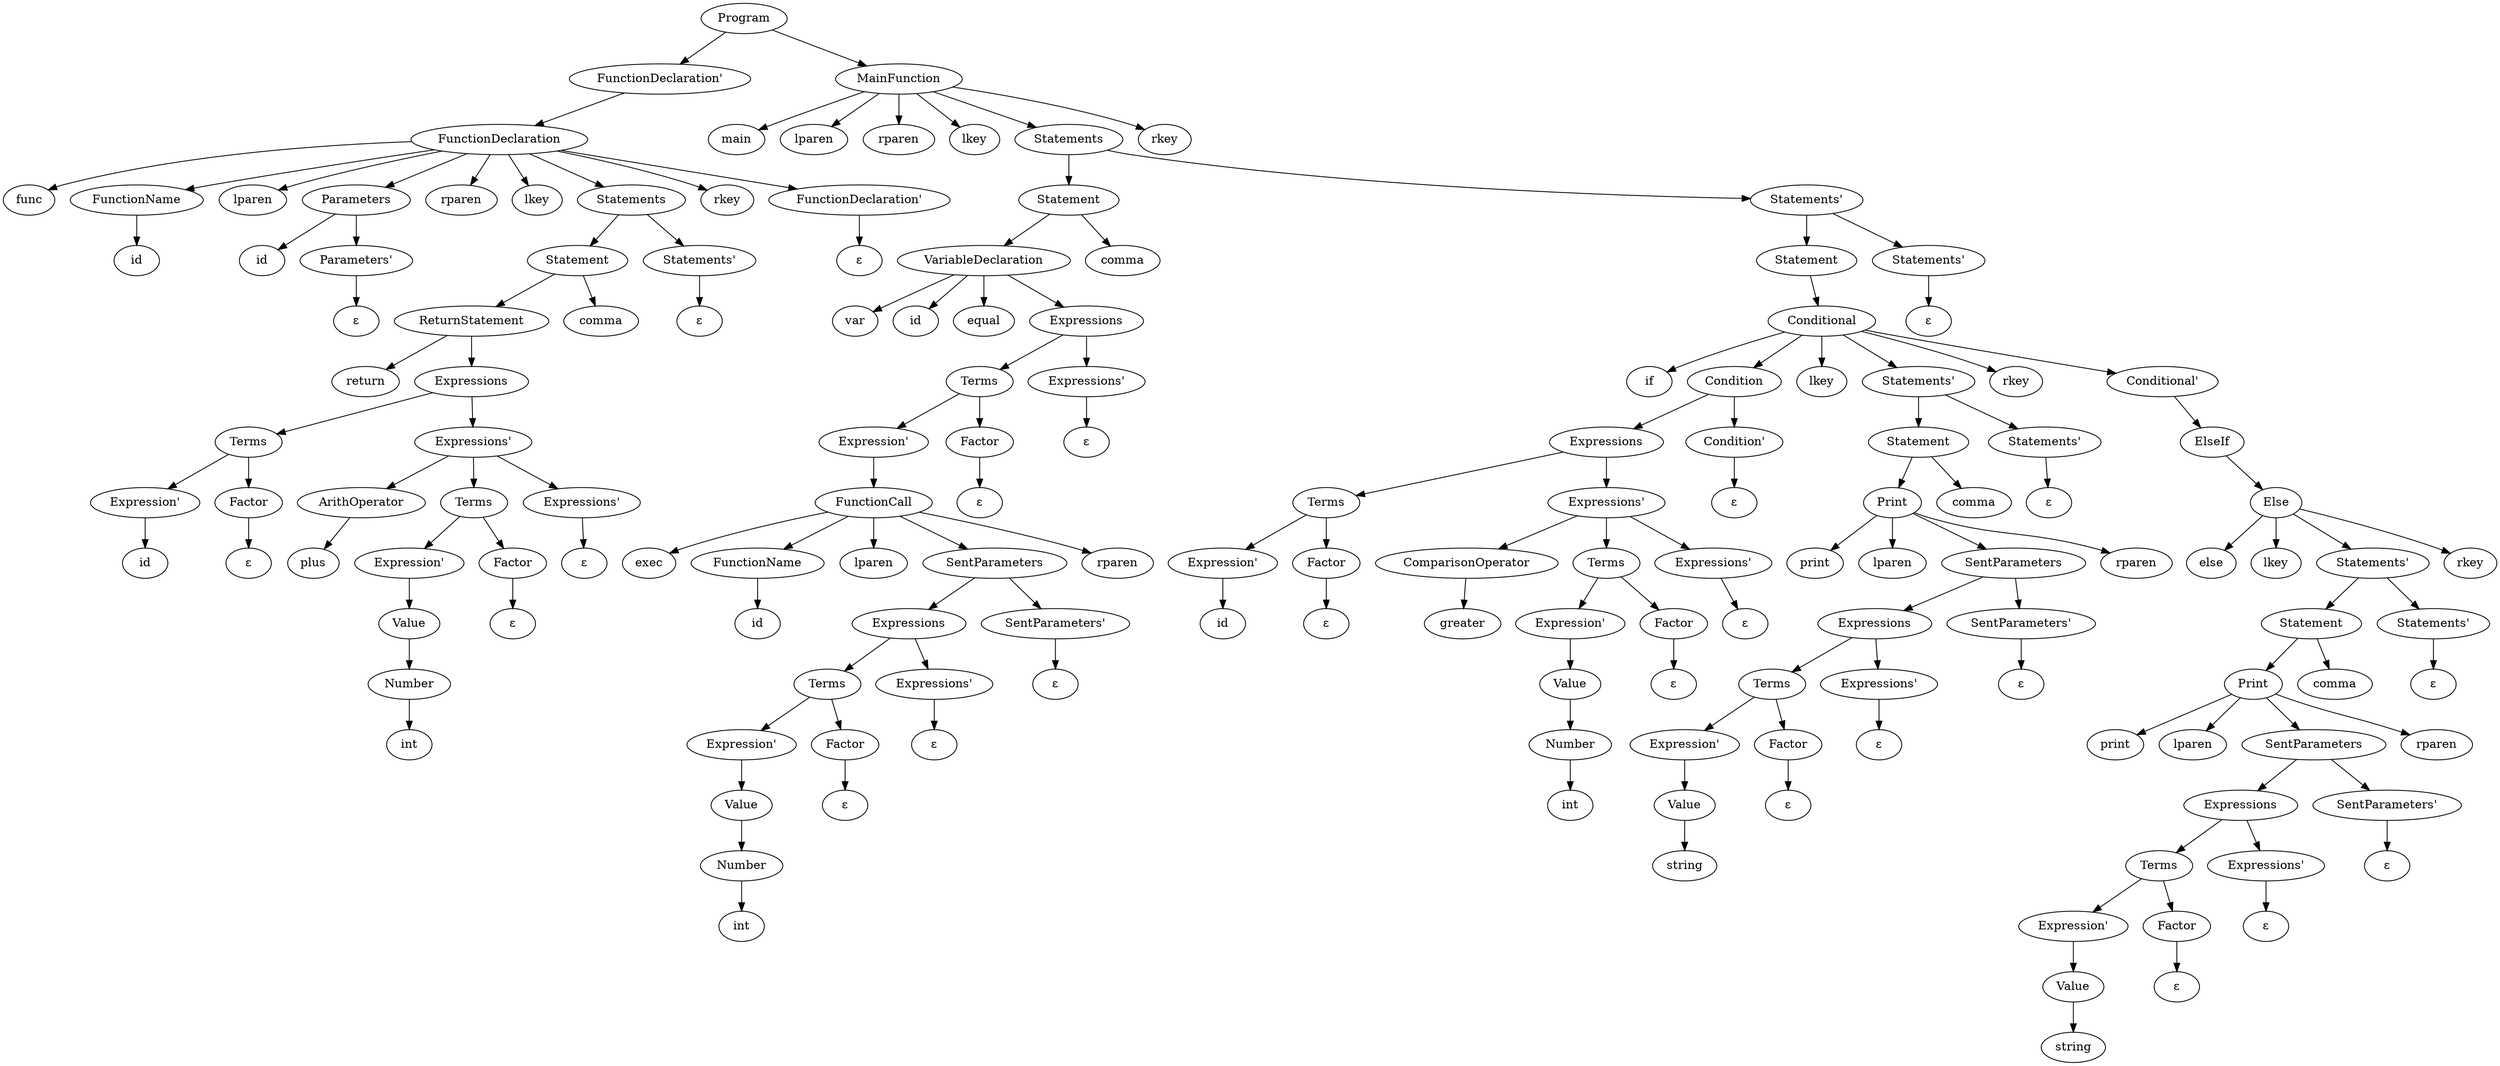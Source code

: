 digraph G {
778 [ label="Program" ];
780 [ label="FunctionDeclaration'" ];
778 -> 780;
781 [ label="MainFunction" ];
778 -> 781;
780 [ label="FunctionDeclaration'" ];
782 [ label="FunctionDeclaration" ];
780 -> 782;
782 [ label="FunctionDeclaration" ];
783 [ label="func" ];
782 -> 783;
784 [ label="FunctionName" ];
782 -> 784;
785 [ label="lparen" ];
782 -> 785;
786 [ label="Parameters" ];
782 -> 786;
787 [ label="rparen" ];
782 -> 787;
788 [ label="lkey" ];
782 -> 788;
789 [ label="Statements" ];
782 -> 789;
790 [ label="rkey" ];
782 -> 790;
791 [ label="FunctionDeclaration'" ];
782 -> 791;
784 [ label="FunctionName" ];
792 [ label="id" ];
784 -> 792;
785 [ label="lparen" ];
786 [ label="Parameters" ];
793 [ label="id" ];
786 -> 793;
794 [ label="Parameters'" ];
786 -> 794;
794 [ label="Parameters'" ];
795 [ label="ε" ];
794 -> 795;
787 [ label="rparen" ];
788 [ label="lkey" ];
789 [ label="Statements" ];
796 [ label="Statement" ];
789 -> 796;
797 [ label="Statements'" ];
789 -> 797;
796 [ label="Statement" ];
798 [ label="ReturnStatement" ];
796 -> 798;
799 [ label="comma" ];
796 -> 799;
798 [ label="ReturnStatement" ];
800 [ label="return" ];
798 -> 800;
801 [ label="Expressions" ];
798 -> 801;
801 [ label="Expressions" ];
802 [ label="Terms" ];
801 -> 802;
803 [ label="Expressions'" ];
801 -> 803;
802 [ label="Terms" ];
804 [ label="Expression'" ];
802 -> 804;
805 [ label="Factor" ];
802 -> 805;
804 [ label="Expression'" ];
806 [ label="id" ];
804 -> 806;
805 [ label="Factor" ];
807 [ label="ε" ];
805 -> 807;
803 [ label="Expressions'" ];
808 [ label="ArithOperator" ];
803 -> 808;
809 [ label="Terms" ];
803 -> 809;
810 [ label="Expressions'" ];
803 -> 810;
808 [ label="ArithOperator" ];
811 [ label="plus" ];
808 -> 811;
809 [ label="Terms" ];
812 [ label="Expression'" ];
809 -> 812;
813 [ label="Factor" ];
809 -> 813;
812 [ label="Expression'" ];
814 [ label="Value" ];
812 -> 814;
814 [ label="Value" ];
815 [ label="Number" ];
814 -> 815;
815 [ label="Number" ];
816 [ label="int" ];
815 -> 816;
813 [ label="Factor" ];
817 [ label="ε" ];
813 -> 817;
810 [ label="Expressions'" ];
818 [ label="ε" ];
810 -> 818;
799 [ label="comma" ];
797 [ label="Statements'" ];
819 [ label="ε" ];
797 -> 819;
790 [ label="rkey" ];
791 [ label="FunctionDeclaration'" ];
820 [ label="ε" ];
791 -> 820;
781 [ label="MainFunction" ];
821 [ label="main" ];
781 -> 821;
822 [ label="lparen" ];
781 -> 822;
823 [ label="rparen" ];
781 -> 823;
824 [ label="lkey" ];
781 -> 824;
825 [ label="Statements" ];
781 -> 825;
826 [ label="rkey" ];
781 -> 826;
822 [ label="lparen" ];
823 [ label="rparen" ];
824 [ label="lkey" ];
825 [ label="Statements" ];
827 [ label="Statement" ];
825 -> 827;
828 [ label="Statements'" ];
825 -> 828;
827 [ label="Statement" ];
829 [ label="VariableDeclaration" ];
827 -> 829;
830 [ label="comma" ];
827 -> 830;
829 [ label="VariableDeclaration" ];
831 [ label="var" ];
829 -> 831;
832 [ label="id" ];
829 -> 832;
833 [ label="equal" ];
829 -> 833;
834 [ label="Expressions" ];
829 -> 834;
832 [ label="id" ];
833 [ label="equal" ];
834 [ label="Expressions" ];
835 [ label="Terms" ];
834 -> 835;
836 [ label="Expressions'" ];
834 -> 836;
835 [ label="Terms" ];
837 [ label="Expression'" ];
835 -> 837;
838 [ label="Factor" ];
835 -> 838;
837 [ label="Expression'" ];
839 [ label="FunctionCall" ];
837 -> 839;
839 [ label="FunctionCall" ];
840 [ label="exec" ];
839 -> 840;
841 [ label="FunctionName" ];
839 -> 841;
842 [ label="lparen" ];
839 -> 842;
843 [ label="SentParameters" ];
839 -> 843;
844 [ label="rparen" ];
839 -> 844;
841 [ label="FunctionName" ];
845 [ label="id" ];
841 -> 845;
842 [ label="lparen" ];
843 [ label="SentParameters" ];
846 [ label="Expressions" ];
843 -> 846;
847 [ label="SentParameters'" ];
843 -> 847;
846 [ label="Expressions" ];
848 [ label="Terms" ];
846 -> 848;
849 [ label="Expressions'" ];
846 -> 849;
848 [ label="Terms" ];
850 [ label="Expression'" ];
848 -> 850;
851 [ label="Factor" ];
848 -> 851;
850 [ label="Expression'" ];
852 [ label="Value" ];
850 -> 852;
852 [ label="Value" ];
853 [ label="Number" ];
852 -> 853;
853 [ label="Number" ];
854 [ label="int" ];
853 -> 854;
851 [ label="Factor" ];
855 [ label="ε" ];
851 -> 855;
849 [ label="Expressions'" ];
856 [ label="ε" ];
849 -> 856;
847 [ label="SentParameters'" ];
857 [ label="ε" ];
847 -> 857;
844 [ label="rparen" ];
838 [ label="Factor" ];
858 [ label="ε" ];
838 -> 858;
836 [ label="Expressions'" ];
859 [ label="ε" ];
836 -> 859;
830 [ label="comma" ];
828 [ label="Statements'" ];
860 [ label="Statement" ];
828 -> 860;
861 [ label="Statements'" ];
828 -> 861;
860 [ label="Statement" ];
862 [ label="Conditional" ];
860 -> 862;
862 [ label="Conditional" ];
863 [ label="if" ];
862 -> 863;
864 [ label="Condition" ];
862 -> 864;
865 [ label="lkey" ];
862 -> 865;
866 [ label="Statements'" ];
862 -> 866;
867 [ label="rkey" ];
862 -> 867;
868 [ label="Conditional'" ];
862 -> 868;
864 [ label="Condition" ];
869 [ label="Expressions" ];
864 -> 869;
870 [ label="Condition'" ];
864 -> 870;
869 [ label="Expressions" ];
871 [ label="Terms" ];
869 -> 871;
872 [ label="Expressions'" ];
869 -> 872;
871 [ label="Terms" ];
873 [ label="Expression'" ];
871 -> 873;
874 [ label="Factor" ];
871 -> 874;
873 [ label="Expression'" ];
875 [ label="id" ];
873 -> 875;
874 [ label="Factor" ];
876 [ label="ε" ];
874 -> 876;
872 [ label="Expressions'" ];
877 [ label="ComparisonOperator" ];
872 -> 877;
878 [ label="Terms" ];
872 -> 878;
879 [ label="Expressions'" ];
872 -> 879;
877 [ label="ComparisonOperator" ];
880 [ label="greater" ];
877 -> 880;
878 [ label="Terms" ];
881 [ label="Expression'" ];
878 -> 881;
882 [ label="Factor" ];
878 -> 882;
881 [ label="Expression'" ];
883 [ label="Value" ];
881 -> 883;
883 [ label="Value" ];
884 [ label="Number" ];
883 -> 884;
884 [ label="Number" ];
885 [ label="int" ];
884 -> 885;
882 [ label="Factor" ];
886 [ label="ε" ];
882 -> 886;
879 [ label="Expressions'" ];
887 [ label="ε" ];
879 -> 887;
870 [ label="Condition'" ];
888 [ label="ε" ];
870 -> 888;
865 [ label="lkey" ];
866 [ label="Statements'" ];
889 [ label="Statement" ];
866 -> 889;
890 [ label="Statements'" ];
866 -> 890;
889 [ label="Statement" ];
891 [ label="Print" ];
889 -> 891;
892 [ label="comma" ];
889 -> 892;
891 [ label="Print" ];
893 [ label="print" ];
891 -> 893;
894 [ label="lparen" ];
891 -> 894;
895 [ label="SentParameters" ];
891 -> 895;
896 [ label="rparen" ];
891 -> 896;
894 [ label="lparen" ];
895 [ label="SentParameters" ];
897 [ label="Expressions" ];
895 -> 897;
898 [ label="SentParameters'" ];
895 -> 898;
897 [ label="Expressions" ];
899 [ label="Terms" ];
897 -> 899;
900 [ label="Expressions'" ];
897 -> 900;
899 [ label="Terms" ];
901 [ label="Expression'" ];
899 -> 901;
902 [ label="Factor" ];
899 -> 902;
901 [ label="Expression'" ];
903 [ label="Value" ];
901 -> 903;
903 [ label="Value" ];
904 [ label="string" ];
903 -> 904;
902 [ label="Factor" ];
905 [ label="ε" ];
902 -> 905;
900 [ label="Expressions'" ];
906 [ label="ε" ];
900 -> 906;
898 [ label="SentParameters'" ];
907 [ label="ε" ];
898 -> 907;
896 [ label="rparen" ];
892 [ label="comma" ];
890 [ label="Statements'" ];
908 [ label="ε" ];
890 -> 908;
867 [ label="rkey" ];
868 [ label="Conditional'" ];
909 [ label="ElseIf" ];
868 -> 909;
909 [ label="ElseIf" ];
910 [ label="Else" ];
909 -> 910;
910 [ label="Else" ];
911 [ label="else" ];
910 -> 911;
912 [ label="lkey" ];
910 -> 912;
913 [ label="Statements'" ];
910 -> 913;
914 [ label="rkey" ];
910 -> 914;
912 [ label="lkey" ];
913 [ label="Statements'" ];
915 [ label="Statement" ];
913 -> 915;
916 [ label="Statements'" ];
913 -> 916;
915 [ label="Statement" ];
917 [ label="Print" ];
915 -> 917;
918 [ label="comma" ];
915 -> 918;
917 [ label="Print" ];
919 [ label="print" ];
917 -> 919;
920 [ label="lparen" ];
917 -> 920;
921 [ label="SentParameters" ];
917 -> 921;
922 [ label="rparen" ];
917 -> 922;
920 [ label="lparen" ];
921 [ label="SentParameters" ];
923 [ label="Expressions" ];
921 -> 923;
924 [ label="SentParameters'" ];
921 -> 924;
923 [ label="Expressions" ];
925 [ label="Terms" ];
923 -> 925;
926 [ label="Expressions'" ];
923 -> 926;
925 [ label="Terms" ];
927 [ label="Expression'" ];
925 -> 927;
928 [ label="Factor" ];
925 -> 928;
927 [ label="Expression'" ];
929 [ label="Value" ];
927 -> 929;
929 [ label="Value" ];
930 [ label="string" ];
929 -> 930;
928 [ label="Factor" ];
931 [ label="ε" ];
928 -> 931;
926 [ label="Expressions'" ];
932 [ label="ε" ];
926 -> 932;
924 [ label="SentParameters'" ];
933 [ label="ε" ];
924 -> 933;
922 [ label="rparen" ];
918 [ label="comma" ];
916 [ label="Statements'" ];
934 [ label="ε" ];
916 -> 934;
914 [ label="rkey" ];
861 [ label="Statements'" ];
935 [ label="ε" ];
861 -> 935;
826 [ label="rkey" ];
}